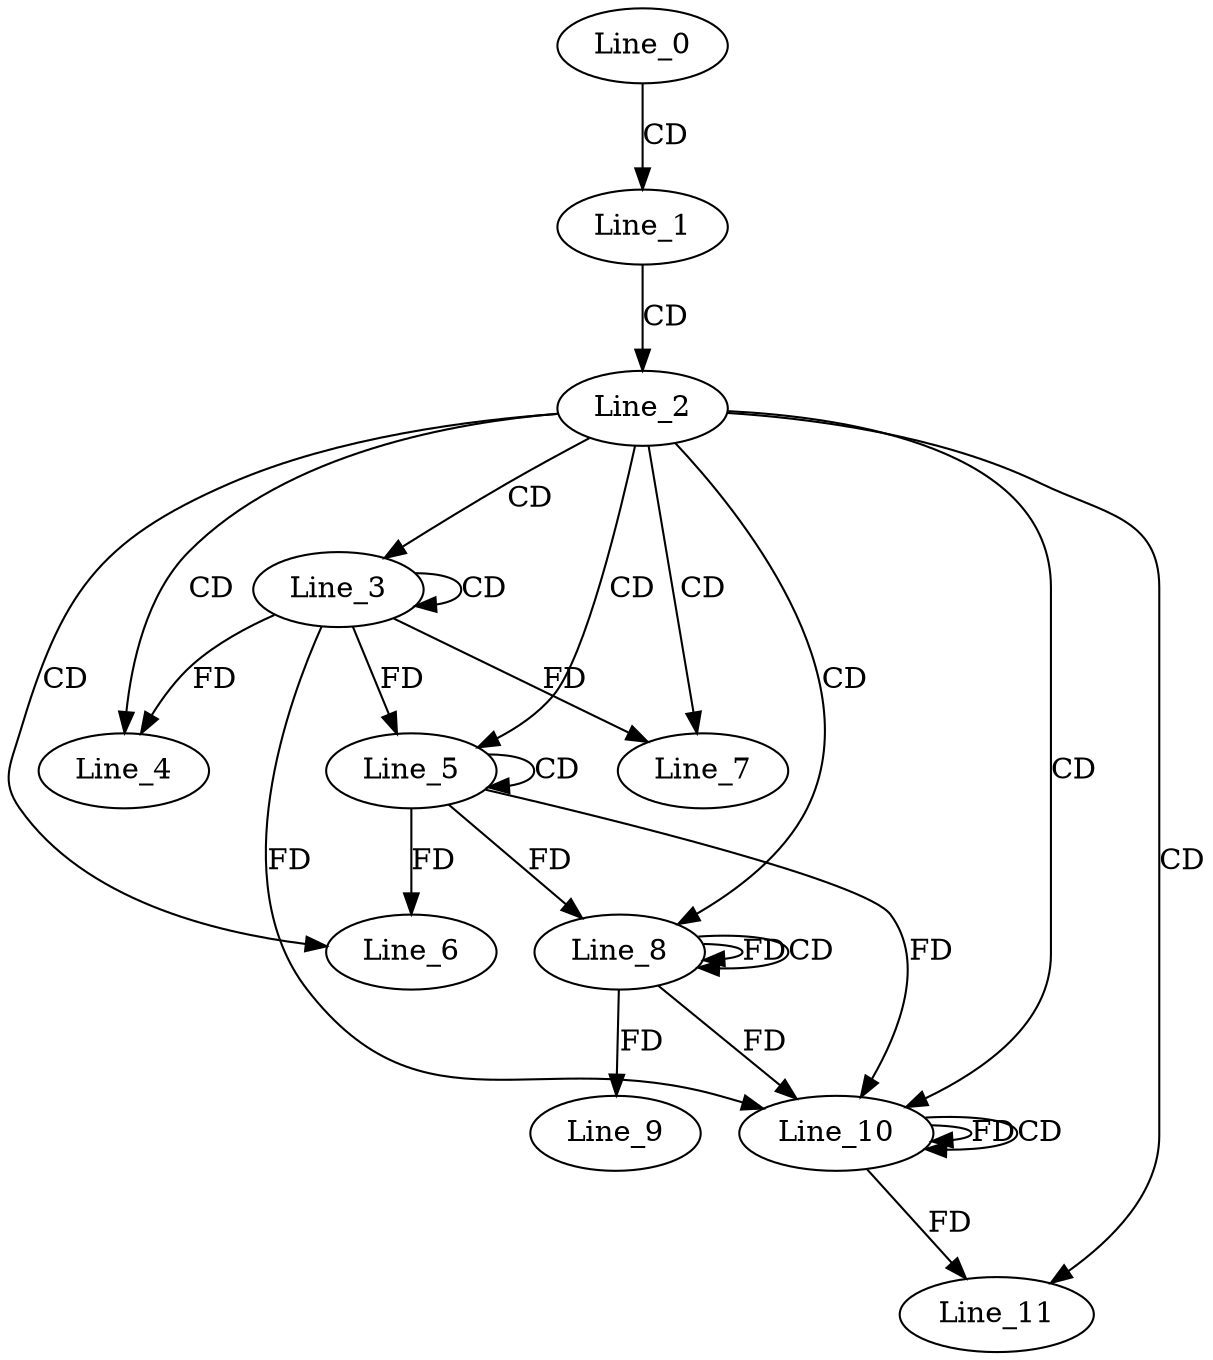 digraph G {
  Line_0;
  Line_1;
  Line_2;
  Line_3;
  Line_3;
  Line_4;
  Line_5;
  Line_5;
  Line_6;
  Line_6;
  Line_7;
  Line_8;
  Line_8;
  Line_9;
  Line_9;
  Line_10;
  Line_10;
  Line_11;
  Line_11;
  Line_0 -> Line_1 [ label="CD" ];
  Line_1 -> Line_2 [ label="CD" ];
  Line_2 -> Line_3 [ label="CD" ];
  Line_3 -> Line_3 [ label="CD" ];
  Line_2 -> Line_4 [ label="CD" ];
  Line_3 -> Line_4 [ label="FD" ];
  Line_2 -> Line_5 [ label="CD" ];
  Line_5 -> Line_5 [ label="CD" ];
  Line_3 -> Line_5 [ label="FD" ];
  Line_2 -> Line_6 [ label="CD" ];
  Line_5 -> Line_6 [ label="FD" ];
  Line_2 -> Line_7 [ label="CD" ];
  Line_3 -> Line_7 [ label="FD" ];
  Line_2 -> Line_8 [ label="CD" ];
  Line_5 -> Line_8 [ label="FD" ];
  Line_8 -> Line_8 [ label="FD" ];
  Line_8 -> Line_8 [ label="CD" ];
  Line_8 -> Line_9 [ label="FD" ];
  Line_2 -> Line_10 [ label="CD" ];
  Line_5 -> Line_10 [ label="FD" ];
  Line_8 -> Line_10 [ label="FD" ];
  Line_10 -> Line_10 [ label="FD" ];
  Line_10 -> Line_10 [ label="CD" ];
  Line_3 -> Line_10 [ label="FD" ];
  Line_2 -> Line_11 [ label="CD" ];
  Line_10 -> Line_11 [ label="FD" ];
}

